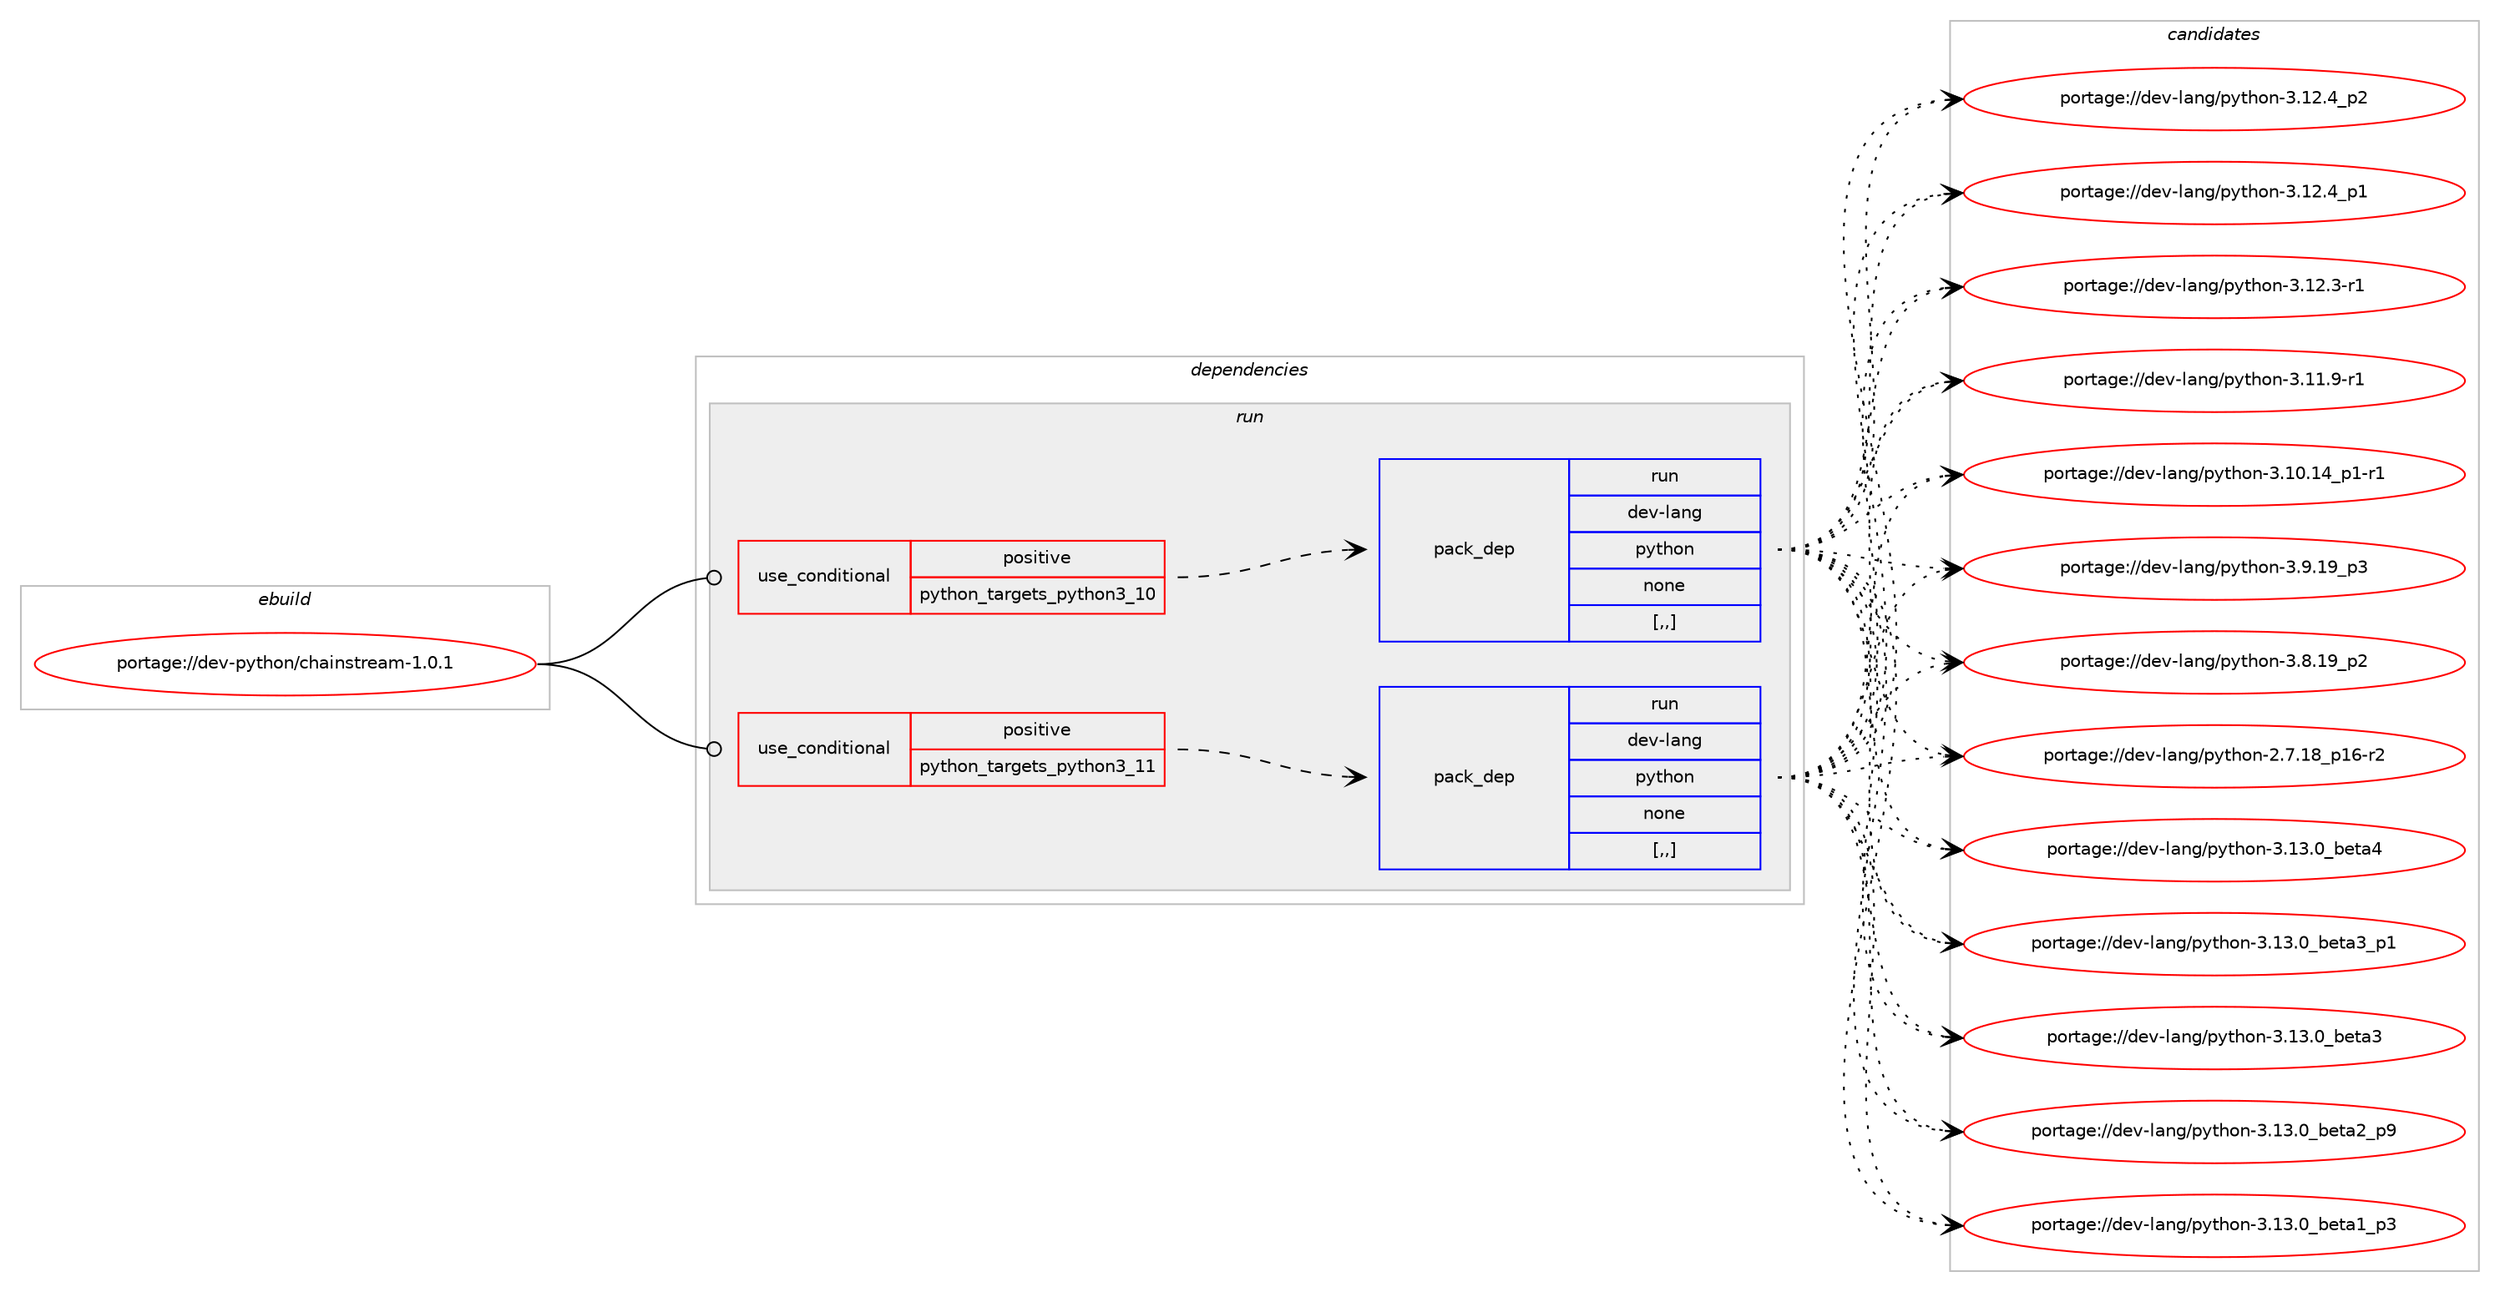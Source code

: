 digraph prolog {

# *************
# Graph options
# *************

newrank=true;
concentrate=true;
compound=true;
graph [rankdir=LR,fontname=Helvetica,fontsize=10,ranksep=1.5];#, ranksep=2.5, nodesep=0.2];
edge  [arrowhead=vee];
node  [fontname=Helvetica,fontsize=10];

# **********
# The ebuild
# **********

subgraph cluster_leftcol {
color=gray;
label=<<i>ebuild</i>>;
id [label="portage://dev-python/chainstream-1.0.1", color=red, width=4, href="../dev-python/chainstream-1.0.1.svg"];
}

# ****************
# The dependencies
# ****************

subgraph cluster_midcol {
color=gray;
label=<<i>dependencies</i>>;
subgraph cluster_compile {
fillcolor="#eeeeee";
style=filled;
label=<<i>compile</i>>;
}
subgraph cluster_compileandrun {
fillcolor="#eeeeee";
style=filled;
label=<<i>compile and run</i>>;
}
subgraph cluster_run {
fillcolor="#eeeeee";
style=filled;
label=<<i>run</i>>;
subgraph cond31713 {
dependency143907 [label=<<TABLE BORDER="0" CELLBORDER="1" CELLSPACING="0" CELLPADDING="4"><TR><TD ROWSPAN="3" CELLPADDING="10">use_conditional</TD></TR><TR><TD>positive</TD></TR><TR><TD>python_targets_python3_10</TD></TR></TABLE>>, shape=none, color=red];
subgraph pack110947 {
dependency143908 [label=<<TABLE BORDER="0" CELLBORDER="1" CELLSPACING="0" CELLPADDING="4" WIDTH="220"><TR><TD ROWSPAN="6" CELLPADDING="30">pack_dep</TD></TR><TR><TD WIDTH="110">run</TD></TR><TR><TD>dev-lang</TD></TR><TR><TD>python</TD></TR><TR><TD>none</TD></TR><TR><TD>[,,]</TD></TR></TABLE>>, shape=none, color=blue];
}
dependency143907:e -> dependency143908:w [weight=20,style="dashed",arrowhead="vee"];
}
id:e -> dependency143907:w [weight=20,style="solid",arrowhead="odot"];
subgraph cond31714 {
dependency143909 [label=<<TABLE BORDER="0" CELLBORDER="1" CELLSPACING="0" CELLPADDING="4"><TR><TD ROWSPAN="3" CELLPADDING="10">use_conditional</TD></TR><TR><TD>positive</TD></TR><TR><TD>python_targets_python3_11</TD></TR></TABLE>>, shape=none, color=red];
subgraph pack110948 {
dependency143910 [label=<<TABLE BORDER="0" CELLBORDER="1" CELLSPACING="0" CELLPADDING="4" WIDTH="220"><TR><TD ROWSPAN="6" CELLPADDING="30">pack_dep</TD></TR><TR><TD WIDTH="110">run</TD></TR><TR><TD>dev-lang</TD></TR><TR><TD>python</TD></TR><TR><TD>none</TD></TR><TR><TD>[,,]</TD></TR></TABLE>>, shape=none, color=blue];
}
dependency143909:e -> dependency143910:w [weight=20,style="dashed",arrowhead="vee"];
}
id:e -> dependency143909:w [weight=20,style="solid",arrowhead="odot"];
}
}

# **************
# The candidates
# **************

subgraph cluster_choices {
rank=same;
color=gray;
label=<<i>candidates</i>>;

subgraph choice110947 {
color=black;
nodesep=1;
choice1001011184510897110103471121211161041111104551464951464895981011169752 [label="portage://dev-lang/python-3.13.0_beta4", color=red, width=4,href="../dev-lang/python-3.13.0_beta4.svg"];
choice10010111845108971101034711212111610411111045514649514648959810111697519511249 [label="portage://dev-lang/python-3.13.0_beta3_p1", color=red, width=4,href="../dev-lang/python-3.13.0_beta3_p1.svg"];
choice1001011184510897110103471121211161041111104551464951464895981011169751 [label="portage://dev-lang/python-3.13.0_beta3", color=red, width=4,href="../dev-lang/python-3.13.0_beta3.svg"];
choice10010111845108971101034711212111610411111045514649514648959810111697509511257 [label="portage://dev-lang/python-3.13.0_beta2_p9", color=red, width=4,href="../dev-lang/python-3.13.0_beta2_p9.svg"];
choice10010111845108971101034711212111610411111045514649514648959810111697499511251 [label="portage://dev-lang/python-3.13.0_beta1_p3", color=red, width=4,href="../dev-lang/python-3.13.0_beta1_p3.svg"];
choice100101118451089711010347112121116104111110455146495046529511250 [label="portage://dev-lang/python-3.12.4_p2", color=red, width=4,href="../dev-lang/python-3.12.4_p2.svg"];
choice100101118451089711010347112121116104111110455146495046529511249 [label="portage://dev-lang/python-3.12.4_p1", color=red, width=4,href="../dev-lang/python-3.12.4_p1.svg"];
choice100101118451089711010347112121116104111110455146495046514511449 [label="portage://dev-lang/python-3.12.3-r1", color=red, width=4,href="../dev-lang/python-3.12.3-r1.svg"];
choice100101118451089711010347112121116104111110455146494946574511449 [label="portage://dev-lang/python-3.11.9-r1", color=red, width=4,href="../dev-lang/python-3.11.9-r1.svg"];
choice100101118451089711010347112121116104111110455146494846495295112494511449 [label="portage://dev-lang/python-3.10.14_p1-r1", color=red, width=4,href="../dev-lang/python-3.10.14_p1-r1.svg"];
choice100101118451089711010347112121116104111110455146574649579511251 [label="portage://dev-lang/python-3.9.19_p3", color=red, width=4,href="../dev-lang/python-3.9.19_p3.svg"];
choice100101118451089711010347112121116104111110455146564649579511250 [label="portage://dev-lang/python-3.8.19_p2", color=red, width=4,href="../dev-lang/python-3.8.19_p2.svg"];
choice100101118451089711010347112121116104111110455046554649569511249544511450 [label="portage://dev-lang/python-2.7.18_p16-r2", color=red, width=4,href="../dev-lang/python-2.7.18_p16-r2.svg"];
dependency143908:e -> choice1001011184510897110103471121211161041111104551464951464895981011169752:w [style=dotted,weight="100"];
dependency143908:e -> choice10010111845108971101034711212111610411111045514649514648959810111697519511249:w [style=dotted,weight="100"];
dependency143908:e -> choice1001011184510897110103471121211161041111104551464951464895981011169751:w [style=dotted,weight="100"];
dependency143908:e -> choice10010111845108971101034711212111610411111045514649514648959810111697509511257:w [style=dotted,weight="100"];
dependency143908:e -> choice10010111845108971101034711212111610411111045514649514648959810111697499511251:w [style=dotted,weight="100"];
dependency143908:e -> choice100101118451089711010347112121116104111110455146495046529511250:w [style=dotted,weight="100"];
dependency143908:e -> choice100101118451089711010347112121116104111110455146495046529511249:w [style=dotted,weight="100"];
dependency143908:e -> choice100101118451089711010347112121116104111110455146495046514511449:w [style=dotted,weight="100"];
dependency143908:e -> choice100101118451089711010347112121116104111110455146494946574511449:w [style=dotted,weight="100"];
dependency143908:e -> choice100101118451089711010347112121116104111110455146494846495295112494511449:w [style=dotted,weight="100"];
dependency143908:e -> choice100101118451089711010347112121116104111110455146574649579511251:w [style=dotted,weight="100"];
dependency143908:e -> choice100101118451089711010347112121116104111110455146564649579511250:w [style=dotted,weight="100"];
dependency143908:e -> choice100101118451089711010347112121116104111110455046554649569511249544511450:w [style=dotted,weight="100"];
}
subgraph choice110948 {
color=black;
nodesep=1;
choice1001011184510897110103471121211161041111104551464951464895981011169752 [label="portage://dev-lang/python-3.13.0_beta4", color=red, width=4,href="../dev-lang/python-3.13.0_beta4.svg"];
choice10010111845108971101034711212111610411111045514649514648959810111697519511249 [label="portage://dev-lang/python-3.13.0_beta3_p1", color=red, width=4,href="../dev-lang/python-3.13.0_beta3_p1.svg"];
choice1001011184510897110103471121211161041111104551464951464895981011169751 [label="portage://dev-lang/python-3.13.0_beta3", color=red, width=4,href="../dev-lang/python-3.13.0_beta3.svg"];
choice10010111845108971101034711212111610411111045514649514648959810111697509511257 [label="portage://dev-lang/python-3.13.0_beta2_p9", color=red, width=4,href="../dev-lang/python-3.13.0_beta2_p9.svg"];
choice10010111845108971101034711212111610411111045514649514648959810111697499511251 [label="portage://dev-lang/python-3.13.0_beta1_p3", color=red, width=4,href="../dev-lang/python-3.13.0_beta1_p3.svg"];
choice100101118451089711010347112121116104111110455146495046529511250 [label="portage://dev-lang/python-3.12.4_p2", color=red, width=4,href="../dev-lang/python-3.12.4_p2.svg"];
choice100101118451089711010347112121116104111110455146495046529511249 [label="portage://dev-lang/python-3.12.4_p1", color=red, width=4,href="../dev-lang/python-3.12.4_p1.svg"];
choice100101118451089711010347112121116104111110455146495046514511449 [label="portage://dev-lang/python-3.12.3-r1", color=red, width=4,href="../dev-lang/python-3.12.3-r1.svg"];
choice100101118451089711010347112121116104111110455146494946574511449 [label="portage://dev-lang/python-3.11.9-r1", color=red, width=4,href="../dev-lang/python-3.11.9-r1.svg"];
choice100101118451089711010347112121116104111110455146494846495295112494511449 [label="portage://dev-lang/python-3.10.14_p1-r1", color=red, width=4,href="../dev-lang/python-3.10.14_p1-r1.svg"];
choice100101118451089711010347112121116104111110455146574649579511251 [label="portage://dev-lang/python-3.9.19_p3", color=red, width=4,href="../dev-lang/python-3.9.19_p3.svg"];
choice100101118451089711010347112121116104111110455146564649579511250 [label="portage://dev-lang/python-3.8.19_p2", color=red, width=4,href="../dev-lang/python-3.8.19_p2.svg"];
choice100101118451089711010347112121116104111110455046554649569511249544511450 [label="portage://dev-lang/python-2.7.18_p16-r2", color=red, width=4,href="../dev-lang/python-2.7.18_p16-r2.svg"];
dependency143910:e -> choice1001011184510897110103471121211161041111104551464951464895981011169752:w [style=dotted,weight="100"];
dependency143910:e -> choice10010111845108971101034711212111610411111045514649514648959810111697519511249:w [style=dotted,weight="100"];
dependency143910:e -> choice1001011184510897110103471121211161041111104551464951464895981011169751:w [style=dotted,weight="100"];
dependency143910:e -> choice10010111845108971101034711212111610411111045514649514648959810111697509511257:w [style=dotted,weight="100"];
dependency143910:e -> choice10010111845108971101034711212111610411111045514649514648959810111697499511251:w [style=dotted,weight="100"];
dependency143910:e -> choice100101118451089711010347112121116104111110455146495046529511250:w [style=dotted,weight="100"];
dependency143910:e -> choice100101118451089711010347112121116104111110455146495046529511249:w [style=dotted,weight="100"];
dependency143910:e -> choice100101118451089711010347112121116104111110455146495046514511449:w [style=dotted,weight="100"];
dependency143910:e -> choice100101118451089711010347112121116104111110455146494946574511449:w [style=dotted,weight="100"];
dependency143910:e -> choice100101118451089711010347112121116104111110455146494846495295112494511449:w [style=dotted,weight="100"];
dependency143910:e -> choice100101118451089711010347112121116104111110455146574649579511251:w [style=dotted,weight="100"];
dependency143910:e -> choice100101118451089711010347112121116104111110455146564649579511250:w [style=dotted,weight="100"];
dependency143910:e -> choice100101118451089711010347112121116104111110455046554649569511249544511450:w [style=dotted,weight="100"];
}
}

}
